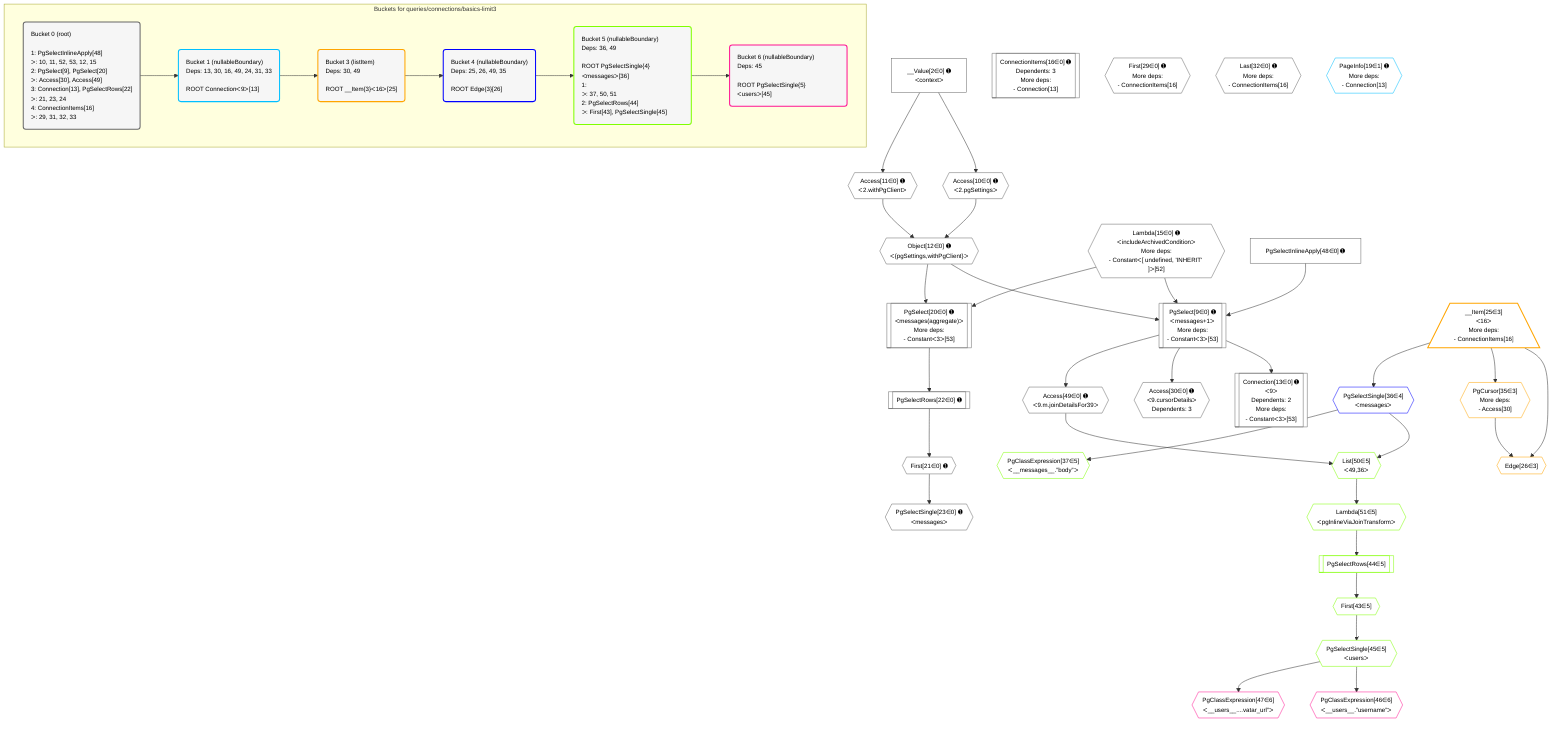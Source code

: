 %%{init: {'themeVariables': { 'fontSize': '12px'}}}%%
graph TD
    classDef path fill:#eee,stroke:#000,color:#000
    classDef plan fill:#fff,stroke-width:1px,color:#000
    classDef itemplan fill:#fff,stroke-width:2px,color:#000
    classDef unbatchedplan fill:#dff,stroke-width:1px,color:#000
    classDef sideeffectplan fill:#fcc,stroke-width:2px,color:#000
    classDef bucket fill:#f6f6f6,color:#000,stroke-width:2px,text-align:left

    subgraph "Buckets for queries/connections/basics-limit3"
    Bucket0("Bucket 0 (root)<br /><br />1: PgSelectInlineApply[48]<br />ᐳ: 10, 11, 52, 53, 12, 15<br />2: PgSelect[9], PgSelect[20]<br />ᐳ: Access[30], Access[49]<br />3: Connection[13], PgSelectRows[22]<br />ᐳ: 21, 23, 24<br />4: ConnectionItems[16]<br />ᐳ: 29, 31, 32, 33"):::bucket
    Bucket1("Bucket 1 (nullableBoundary)<br />Deps: 13, 30, 16, 49, 24, 31, 33<br /><br />ROOT Connectionᐸ9ᐳ[13]"):::bucket
    Bucket3("Bucket 3 (listItem)<br />Deps: 30, 49<br /><br />ROOT __Item{3}ᐸ16ᐳ[25]"):::bucket
    Bucket4("Bucket 4 (nullableBoundary)<br />Deps: 25, 26, 49, 35<br /><br />ROOT Edge{3}[26]"):::bucket
    Bucket5("Bucket 5 (nullableBoundary)<br />Deps: 36, 49<br /><br />ROOT PgSelectSingle{4}ᐸmessagesᐳ[36]<br />1: <br />ᐳ: 37, 50, 51<br />2: PgSelectRows[44]<br />ᐳ: First[43], PgSelectSingle[45]"):::bucket
    Bucket6("Bucket 6 (nullableBoundary)<br />Deps: 45<br /><br />ROOT PgSelectSingle{5}ᐸusersᐳ[45]"):::bucket
    end
    Bucket0 --> Bucket1
    Bucket1 --> Bucket3
    Bucket3 --> Bucket4
    Bucket4 --> Bucket5
    Bucket5 --> Bucket6

    %% plan dependencies
    PgSelect9[["PgSelect[9∈0] ➊<br />ᐸmessages+1ᐳ<br />More deps:<br />- Constantᐸ3ᐳ[53]"]]:::plan
    Object12{{"Object[12∈0] ➊<br />ᐸ{pgSettings,withPgClient}ᐳ"}}:::plan
    Lambda15{{"Lambda[15∈0] ➊<br />ᐸincludeArchivedConditionᐳ<br />More deps:<br />- Constantᐸ[ undefined, 'INHERIT' ]ᐳ[52]"}}:::plan
    PgSelectInlineApply48["PgSelectInlineApply[48∈0] ➊"]:::plan
    Object12 & Lambda15 & PgSelectInlineApply48 --> PgSelect9
    PgSelect20[["PgSelect[20∈0] ➊<br />ᐸmessages(aggregate)ᐳ<br />More deps:<br />- Constantᐸ3ᐳ[53]"]]:::plan
    Object12 & Lambda15 --> PgSelect20
    Access10{{"Access[10∈0] ➊<br />ᐸ2.pgSettingsᐳ"}}:::plan
    Access11{{"Access[11∈0] ➊<br />ᐸ2.withPgClientᐳ"}}:::plan
    Access10 & Access11 --> Object12
    Connection13[["Connection[13∈0] ➊<br />ᐸ9ᐳ<br />Dependents: 2<br />More deps:<br />- Constantᐸ3ᐳ[53]"]]:::plan
    PgSelect9 --> Connection13
    __Value2["__Value[2∈0] ➊<br />ᐸcontextᐳ"]:::plan
    __Value2 --> Access10
    __Value2 --> Access11
    ConnectionItems16[["ConnectionItems[16∈0] ➊<br />Dependents: 3<br />More deps:<br />- Connection[13]"]]:::plan
    First21{{"First[21∈0] ➊"}}:::plan
    PgSelectRows22[["PgSelectRows[22∈0] ➊"]]:::plan
    PgSelectRows22 --> First21
    PgSelect20 --> PgSelectRows22
    PgSelectSingle23{{"PgSelectSingle[23∈0] ➊<br />ᐸmessagesᐳ"}}:::plan
    First21 --> PgSelectSingle23
    First29{{"First[29∈0] ➊<br />More deps:<br />- ConnectionItems[16]"}}:::plan
    Access30{{"Access[30∈0] ➊<br />ᐸ9.cursorDetailsᐳ<br />Dependents: 3"}}:::plan
    PgSelect9 --> Access30
    Last32{{"Last[32∈0] ➊<br />More deps:<br />- ConnectionItems[16]"}}:::plan
    Access49{{"Access[49∈0] ➊<br />ᐸ9.m.joinDetailsFor39ᐳ"}}:::plan
    PgSelect9 --> Access49
    PageInfo19{{"PageInfo[19∈1] ➊<br />More deps:<br />- Connection[13]"}}:::plan
    Edge26{{"Edge[26∈3]"}}:::plan
    __Item25[/"__Item[25∈3]<br />ᐸ16ᐳ<br />More deps:<br />- ConnectionItems[16]"\]:::itemplan
    PgCursor35{{"PgCursor[35∈3]<br />More deps:<br />- Access[30]"}}:::plan
    __Item25 & PgCursor35 --> Edge26
    __Item25 --> PgCursor35
    PgSelectSingle36{{"PgSelectSingle[36∈4]<br />ᐸmessagesᐳ"}}:::plan
    __Item25 --> PgSelectSingle36
    List50{{"List[50∈5]<br />ᐸ49,36ᐳ"}}:::plan
    Access49 & PgSelectSingle36 --> List50
    PgClassExpression37{{"PgClassExpression[37∈5]<br />ᐸ__messages__.”body”ᐳ"}}:::plan
    PgSelectSingle36 --> PgClassExpression37
    First43{{"First[43∈5]"}}:::plan
    PgSelectRows44[["PgSelectRows[44∈5]"]]:::plan
    PgSelectRows44 --> First43
    Lambda51{{"Lambda[51∈5]<br />ᐸpgInlineViaJoinTransformᐳ"}}:::plan
    Lambda51 --> PgSelectRows44
    PgSelectSingle45{{"PgSelectSingle[45∈5]<br />ᐸusersᐳ"}}:::plan
    First43 --> PgSelectSingle45
    List50 --> Lambda51
    PgClassExpression46{{"PgClassExpression[46∈6]<br />ᐸ__users__.”username”ᐳ"}}:::plan
    PgSelectSingle45 --> PgClassExpression46
    PgClassExpression47{{"PgClassExpression[47∈6]<br />ᐸ__users__....vatar_url”ᐳ"}}:::plan
    PgSelectSingle45 --> PgClassExpression47

    %% define steps
    classDef bucket0 stroke:#696969
    class Bucket0,__Value2,PgSelect9,Access10,Access11,Object12,Connection13,Lambda15,ConnectionItems16,PgSelect20,First21,PgSelectRows22,PgSelectSingle23,First29,Access30,Last32,PgSelectInlineApply48,Access49 bucket0
    classDef bucket1 stroke:#00bfff
    class Bucket1,PageInfo19 bucket1
    classDef bucket3 stroke:#ffa500
    class Bucket3,__Item25,Edge26,PgCursor35 bucket3
    classDef bucket4 stroke:#0000ff
    class Bucket4,PgSelectSingle36 bucket4
    classDef bucket5 stroke:#7fff00
    class Bucket5,PgClassExpression37,First43,PgSelectRows44,PgSelectSingle45,List50,Lambda51 bucket5
    classDef bucket6 stroke:#ff1493
    class Bucket6,PgClassExpression46,PgClassExpression47 bucket6